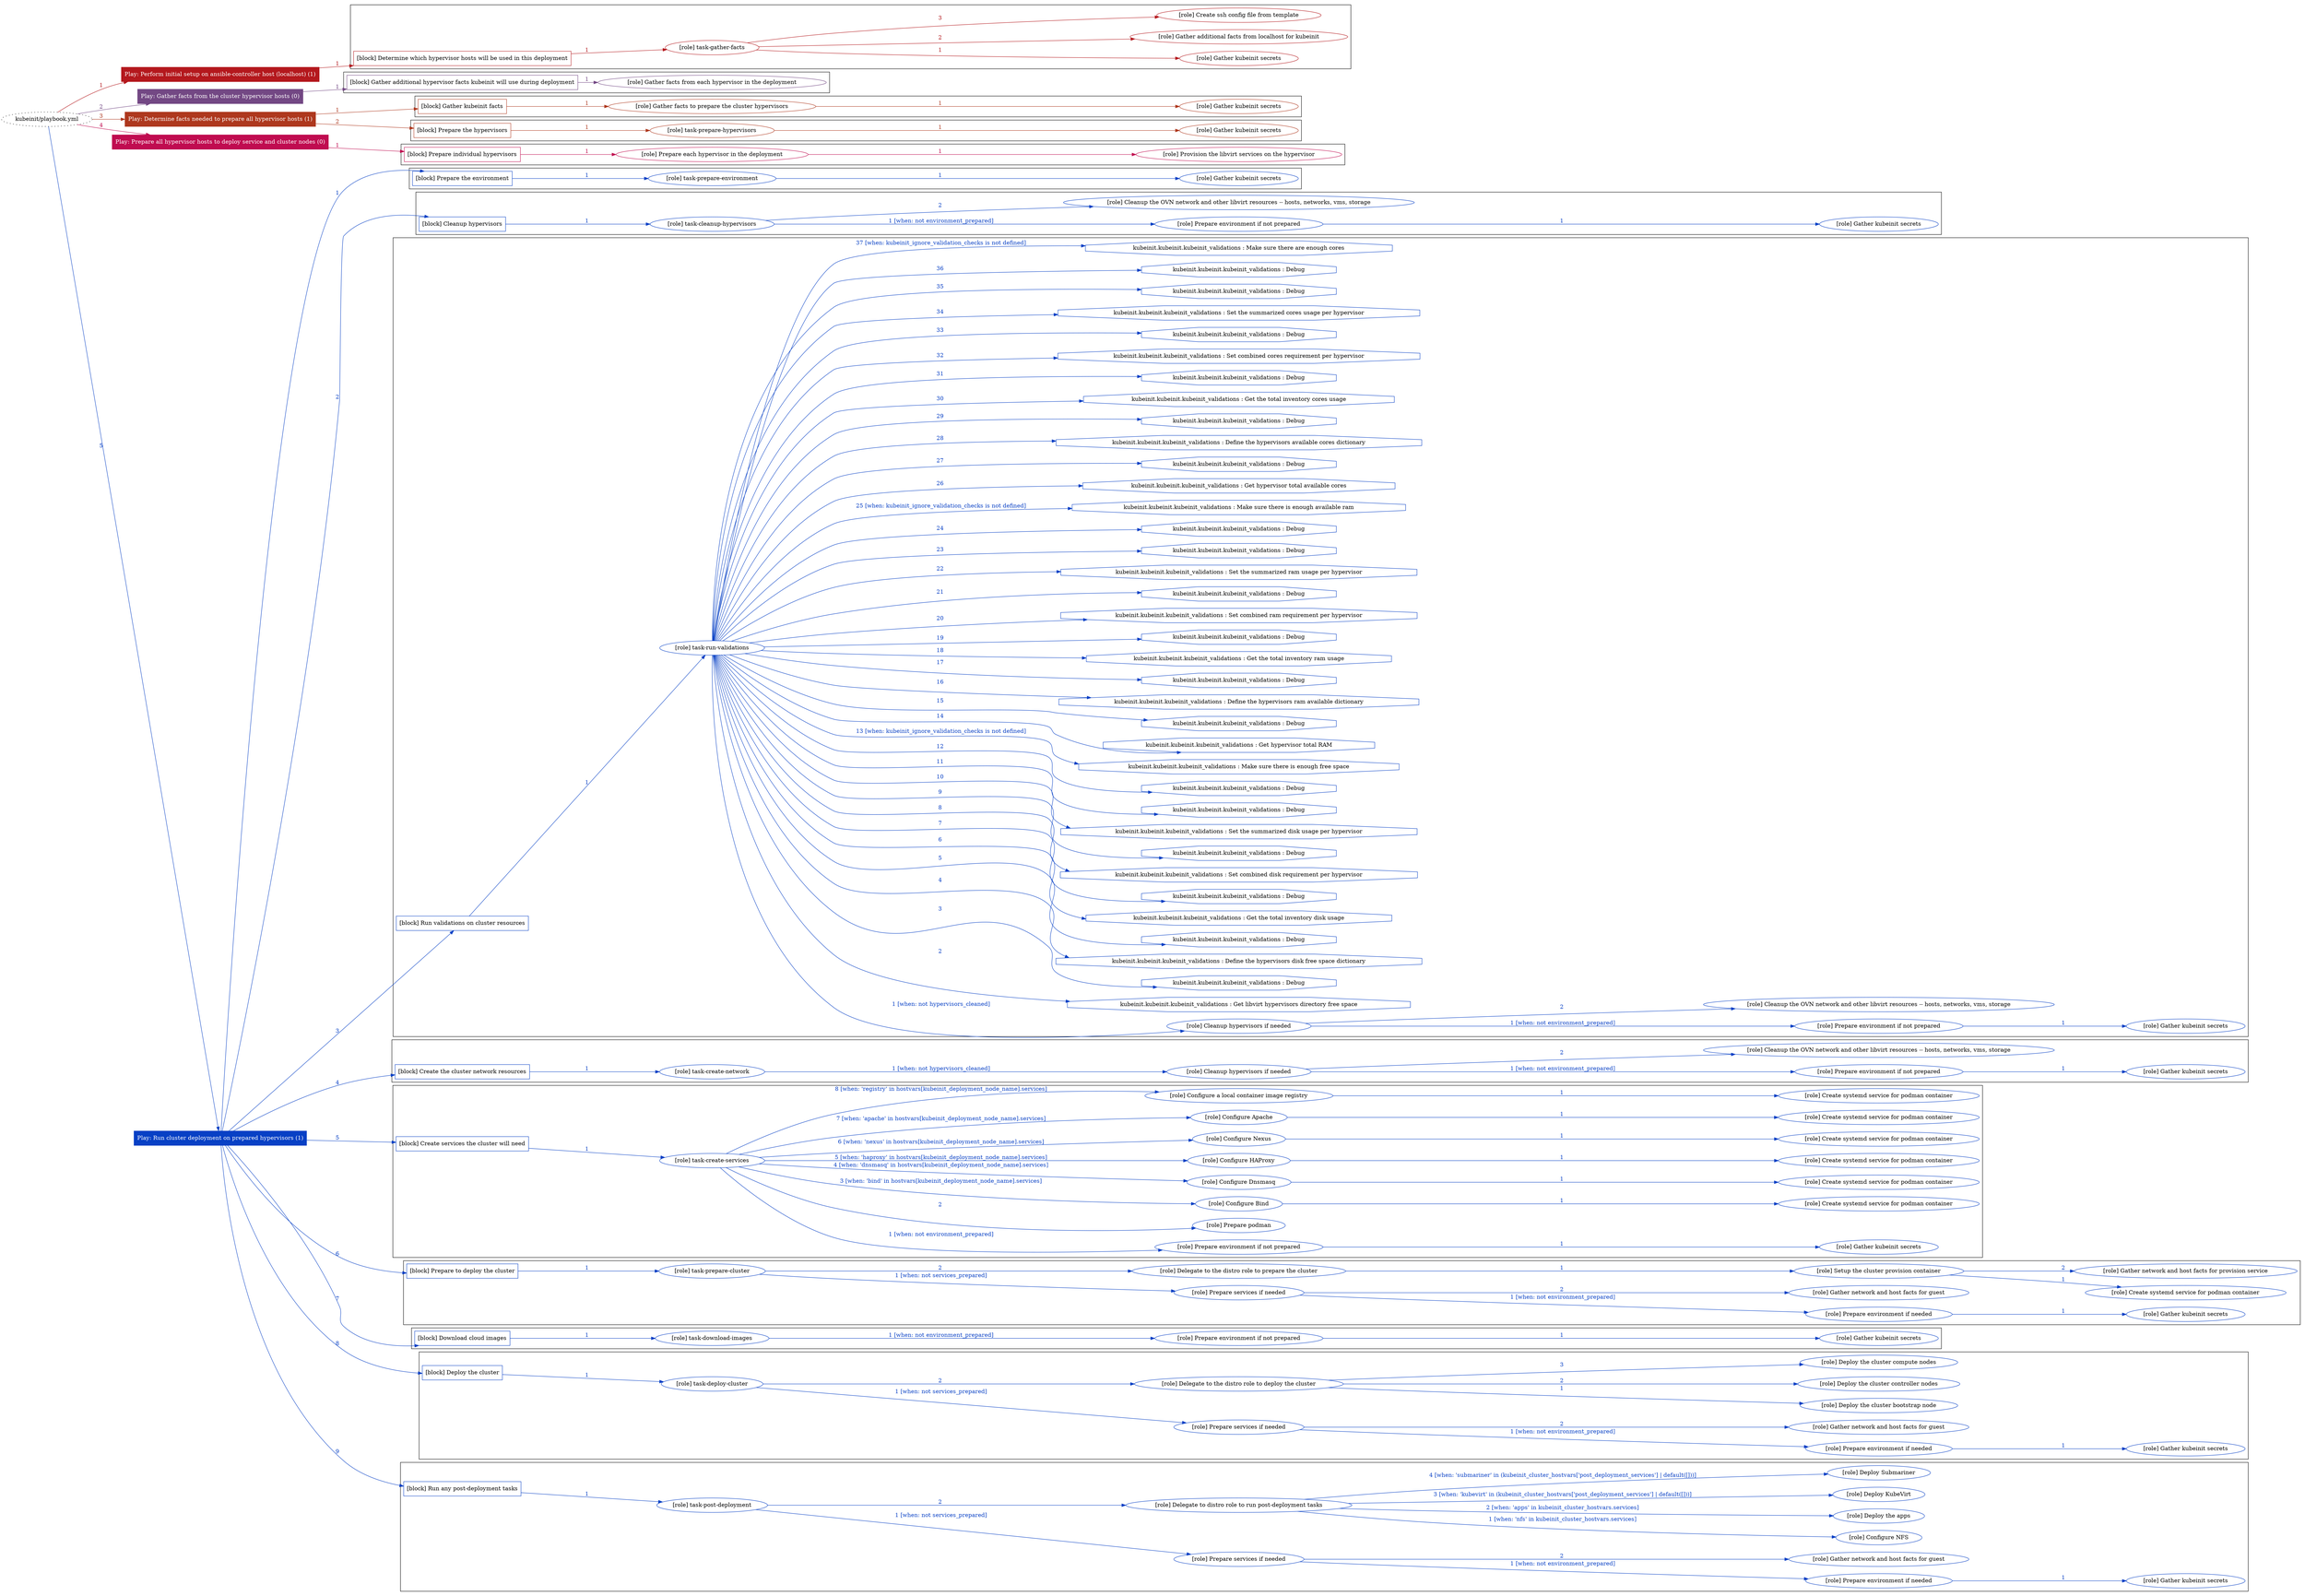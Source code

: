 digraph {
	graph [concentrate=true ordering=in rankdir=LR ratio=fill]
	edge [esep=5 sep=10]
	"kubeinit/playbook.yml" [URL="/home/runner/work/kubeinit/kubeinit/kubeinit/playbook.yml" id=playbook_9a1af208 style=dotted]
	"kubeinit/playbook.yml" -> play_5304a148 [label="1 " color="#b4181d" fontcolor="#b4181d" id=edge_3c0f1bce labeltooltip="1 " tooltip="1 "]
	subgraph "Play: Perform initial setup on ansible-controller host (localhost) (1)" {
		play_5304a148 [label="Play: Perform initial setup on ansible-controller host (localhost) (1)" URL="/home/runner/work/kubeinit/kubeinit/kubeinit/playbook.yml" color="#b4181d" fontcolor="#ffffff" id=play_5304a148 shape=box style=filled tooltip=localhost]
		play_5304a148 -> block_e32167a8 [label=1 color="#b4181d" fontcolor="#b4181d" id=edge_071ffa21 labeltooltip=1 tooltip=1]
		subgraph cluster_block_e32167a8 {
			block_e32167a8 [label="[block] Determine which hypervisor hosts will be used in this deployment" URL="/home/runner/work/kubeinit/kubeinit/kubeinit/playbook.yml" color="#b4181d" id=block_e32167a8 labeltooltip="Determine which hypervisor hosts will be used in this deployment" shape=box tooltip="Determine which hypervisor hosts will be used in this deployment"]
			block_e32167a8 -> role_6efb81c7 [label="1 " color="#b4181d" fontcolor="#b4181d" id=edge_7f2a46cb labeltooltip="1 " tooltip="1 "]
			subgraph "task-gather-facts" {
				role_6efb81c7 [label="[role] task-gather-facts" URL="/home/runner/work/kubeinit/kubeinit/kubeinit/playbook.yml" color="#b4181d" id=role_6efb81c7 tooltip="task-gather-facts"]
				role_6efb81c7 -> role_6d301598 [label="1 " color="#b4181d" fontcolor="#b4181d" id=edge_eaa4c45a labeltooltip="1 " tooltip="1 "]
				subgraph "Gather kubeinit secrets" {
					role_6d301598 [label="[role] Gather kubeinit secrets" URL="/home/runner/.ansible/collections/ansible_collections/kubeinit/kubeinit/roles/kubeinit_prepare/tasks/build_hypervisors_group.yml" color="#b4181d" id=role_6d301598 tooltip="Gather kubeinit secrets"]
				}
				role_6efb81c7 -> role_da660546 [label="2 " color="#b4181d" fontcolor="#b4181d" id=edge_f02df0dd labeltooltip="2 " tooltip="2 "]
				subgraph "Gather additional facts from localhost for kubeinit" {
					role_da660546 [label="[role] Gather additional facts from localhost for kubeinit" URL="/home/runner/.ansible/collections/ansible_collections/kubeinit/kubeinit/roles/kubeinit_prepare/tasks/build_hypervisors_group.yml" color="#b4181d" id=role_da660546 tooltip="Gather additional facts from localhost for kubeinit"]
				}
				role_6efb81c7 -> role_e4214c41 [label="3 " color="#b4181d" fontcolor="#b4181d" id=edge_6781f1d4 labeltooltip="3 " tooltip="3 "]
				subgraph "Create ssh config file from template" {
					role_e4214c41 [label="[role] Create ssh config file from template" URL="/home/runner/.ansible/collections/ansible_collections/kubeinit/kubeinit/roles/kubeinit_prepare/tasks/build_hypervisors_group.yml" color="#b4181d" id=role_e4214c41 tooltip="Create ssh config file from template"]
				}
			}
		}
	}
	"kubeinit/playbook.yml" -> play_fb0f7ce9 [label="2 " color="#734884" fontcolor="#734884" id=edge_2c11a490 labeltooltip="2 " tooltip="2 "]
	subgraph "Play: Gather facts from the cluster hypervisor hosts (0)" {
		play_fb0f7ce9 [label="Play: Gather facts from the cluster hypervisor hosts (0)" URL="/home/runner/work/kubeinit/kubeinit/kubeinit/playbook.yml" color="#734884" fontcolor="#ffffff" id=play_fb0f7ce9 shape=box style=filled tooltip="Play: Gather facts from the cluster hypervisor hosts (0)"]
		play_fb0f7ce9 -> block_c804704a [label=1 color="#734884" fontcolor="#734884" id=edge_cd259394 labeltooltip=1 tooltip=1]
		subgraph cluster_block_c804704a {
			block_c804704a [label="[block] Gather additional hypervisor facts kubeinit will use during deployment" URL="/home/runner/work/kubeinit/kubeinit/kubeinit/playbook.yml" color="#734884" id=block_c804704a labeltooltip="Gather additional hypervisor facts kubeinit will use during deployment" shape=box tooltip="Gather additional hypervisor facts kubeinit will use during deployment"]
			block_c804704a -> role_8df02aa3 [label="1 " color="#734884" fontcolor="#734884" id=edge_84b85bcc labeltooltip="1 " tooltip="1 "]
			subgraph "Gather facts from each hypervisor in the deployment" {
				role_8df02aa3 [label="[role] Gather facts from each hypervisor in the deployment" URL="/home/runner/work/kubeinit/kubeinit/kubeinit/playbook.yml" color="#734884" id=role_8df02aa3 tooltip="Gather facts from each hypervisor in the deployment"]
			}
		}
	}
	"kubeinit/playbook.yml" -> play_025c2edc [label="3 " color="#ae381e" fontcolor="#ae381e" id=edge_2fae4395 labeltooltip="3 " tooltip="3 "]
	subgraph "Play: Determine facts needed to prepare all hypervisor hosts (1)" {
		play_025c2edc [label="Play: Determine facts needed to prepare all hypervisor hosts (1)" URL="/home/runner/work/kubeinit/kubeinit/kubeinit/playbook.yml" color="#ae381e" fontcolor="#ffffff" id=play_025c2edc shape=box style=filled tooltip=localhost]
		play_025c2edc -> block_e8ec9092 [label=1 color="#ae381e" fontcolor="#ae381e" id=edge_35b0396f labeltooltip=1 tooltip=1]
		subgraph cluster_block_e8ec9092 {
			block_e8ec9092 [label="[block] Gather kubeinit facts" URL="/home/runner/work/kubeinit/kubeinit/kubeinit/playbook.yml" color="#ae381e" id=block_e8ec9092 labeltooltip="Gather kubeinit facts" shape=box tooltip="Gather kubeinit facts"]
			block_e8ec9092 -> role_b3cf3fb6 [label="1 " color="#ae381e" fontcolor="#ae381e" id=edge_ae362309 labeltooltip="1 " tooltip="1 "]
			subgraph "Gather facts to prepare the cluster hypervisors" {
				role_b3cf3fb6 [label="[role] Gather facts to prepare the cluster hypervisors" URL="/home/runner/work/kubeinit/kubeinit/kubeinit/playbook.yml" color="#ae381e" id=role_b3cf3fb6 tooltip="Gather facts to prepare the cluster hypervisors"]
				role_b3cf3fb6 -> role_2e9c7ccf [label="1 " color="#ae381e" fontcolor="#ae381e" id=edge_19fb6321 labeltooltip="1 " tooltip="1 "]
				subgraph "Gather kubeinit secrets" {
					role_2e9c7ccf [label="[role] Gather kubeinit secrets" URL="/home/runner/.ansible/collections/ansible_collections/kubeinit/kubeinit/roles/kubeinit_prepare/tasks/gather_kubeinit_facts.yml" color="#ae381e" id=role_2e9c7ccf tooltip="Gather kubeinit secrets"]
				}
			}
		}
		play_025c2edc -> block_df1931b4 [label=2 color="#ae381e" fontcolor="#ae381e" id=edge_524e65c2 labeltooltip=2 tooltip=2]
		subgraph cluster_block_df1931b4 {
			block_df1931b4 [label="[block] Prepare the hypervisors" URL="/home/runner/work/kubeinit/kubeinit/kubeinit/playbook.yml" color="#ae381e" id=block_df1931b4 labeltooltip="Prepare the hypervisors" shape=box tooltip="Prepare the hypervisors"]
			block_df1931b4 -> role_bb8bf2ea [label="1 " color="#ae381e" fontcolor="#ae381e" id=edge_74b74371 labeltooltip="1 " tooltip="1 "]
			subgraph "task-prepare-hypervisors" {
				role_bb8bf2ea [label="[role] task-prepare-hypervisors" URL="/home/runner/work/kubeinit/kubeinit/kubeinit/playbook.yml" color="#ae381e" id=role_bb8bf2ea tooltip="task-prepare-hypervisors"]
				role_bb8bf2ea -> role_17630472 [label="1 " color="#ae381e" fontcolor="#ae381e" id=edge_cda0a3e7 labeltooltip="1 " tooltip="1 "]
				subgraph "Gather kubeinit secrets" {
					role_17630472 [label="[role] Gather kubeinit secrets" URL="/home/runner/.ansible/collections/ansible_collections/kubeinit/kubeinit/roles/kubeinit_prepare/tasks/gather_kubeinit_facts.yml" color="#ae381e" id=role_17630472 tooltip="Gather kubeinit secrets"]
				}
			}
		}
	}
	"kubeinit/playbook.yml" -> play_8aa15de1 [label="4 " color="#c00c50" fontcolor="#c00c50" id=edge_cceef849 labeltooltip="4 " tooltip="4 "]
	subgraph "Play: Prepare all hypervisor hosts to deploy service and cluster nodes (0)" {
		play_8aa15de1 [label="Play: Prepare all hypervisor hosts to deploy service and cluster nodes (0)" URL="/home/runner/work/kubeinit/kubeinit/kubeinit/playbook.yml" color="#c00c50" fontcolor="#ffffff" id=play_8aa15de1 shape=box style=filled tooltip="Play: Prepare all hypervisor hosts to deploy service and cluster nodes (0)"]
		play_8aa15de1 -> block_b0246125 [label=1 color="#c00c50" fontcolor="#c00c50" id=edge_877c7ba8 labeltooltip=1 tooltip=1]
		subgraph cluster_block_b0246125 {
			block_b0246125 [label="[block] Prepare individual hypervisors" URL="/home/runner/work/kubeinit/kubeinit/kubeinit/playbook.yml" color="#c00c50" id=block_b0246125 labeltooltip="Prepare individual hypervisors" shape=box tooltip="Prepare individual hypervisors"]
			block_b0246125 -> role_a2f3a031 [label="1 " color="#c00c50" fontcolor="#c00c50" id=edge_ede5bb3a labeltooltip="1 " tooltip="1 "]
			subgraph "Prepare each hypervisor in the deployment" {
				role_a2f3a031 [label="[role] Prepare each hypervisor in the deployment" URL="/home/runner/work/kubeinit/kubeinit/kubeinit/playbook.yml" color="#c00c50" id=role_a2f3a031 tooltip="Prepare each hypervisor in the deployment"]
				role_a2f3a031 -> role_4caa788c [label="1 " color="#c00c50" fontcolor="#c00c50" id=edge_30b0b85b labeltooltip="1 " tooltip="1 "]
				subgraph "Provision the libvirt services on the hypervisor" {
					role_4caa788c [label="[role] Provision the libvirt services on the hypervisor" URL="/home/runner/.ansible/collections/ansible_collections/kubeinit/kubeinit/roles/kubeinit_prepare/tasks/prepare_hypervisor.yml" color="#c00c50" id=role_4caa788c tooltip="Provision the libvirt services on the hypervisor"]
				}
			}
		}
	}
	"kubeinit/playbook.yml" -> play_8d23123b [label="5 " color="#0740c5" fontcolor="#0740c5" id=edge_0fed90b6 labeltooltip="5 " tooltip="5 "]
	subgraph "Play: Run cluster deployment on prepared hypervisors (1)" {
		play_8d23123b [label="Play: Run cluster deployment on prepared hypervisors (1)" URL="/home/runner/work/kubeinit/kubeinit/kubeinit/playbook.yml" color="#0740c5" fontcolor="#ffffff" id=play_8d23123b shape=box style=filled tooltip=localhost]
		play_8d23123b -> block_65b877c6 [label=1 color="#0740c5" fontcolor="#0740c5" id=edge_6782e9ca labeltooltip=1 tooltip=1]
		subgraph cluster_block_65b877c6 {
			block_65b877c6 [label="[block] Prepare the environment" URL="/home/runner/work/kubeinit/kubeinit/kubeinit/playbook.yml" color="#0740c5" id=block_65b877c6 labeltooltip="Prepare the environment" shape=box tooltip="Prepare the environment"]
			block_65b877c6 -> role_80399c3b [label="1 " color="#0740c5" fontcolor="#0740c5" id=edge_244f1be5 labeltooltip="1 " tooltip="1 "]
			subgraph "task-prepare-environment" {
				role_80399c3b [label="[role] task-prepare-environment" URL="/home/runner/work/kubeinit/kubeinit/kubeinit/playbook.yml" color="#0740c5" id=role_80399c3b tooltip="task-prepare-environment"]
				role_80399c3b -> role_4d4ab7a8 [label="1 " color="#0740c5" fontcolor="#0740c5" id=edge_904d0b54 labeltooltip="1 " tooltip="1 "]
				subgraph "Gather kubeinit secrets" {
					role_4d4ab7a8 [label="[role] Gather kubeinit secrets" URL="/home/runner/.ansible/collections/ansible_collections/kubeinit/kubeinit/roles/kubeinit_prepare/tasks/gather_kubeinit_facts.yml" color="#0740c5" id=role_4d4ab7a8 tooltip="Gather kubeinit secrets"]
				}
			}
		}
		play_8d23123b -> block_6ee342fc [label=2 color="#0740c5" fontcolor="#0740c5" id=edge_d0e108b9 labeltooltip=2 tooltip=2]
		subgraph cluster_block_6ee342fc {
			block_6ee342fc [label="[block] Cleanup hypervisors" URL="/home/runner/work/kubeinit/kubeinit/kubeinit/playbook.yml" color="#0740c5" id=block_6ee342fc labeltooltip="Cleanup hypervisors" shape=box tooltip="Cleanup hypervisors"]
			block_6ee342fc -> role_ba2751bf [label="1 " color="#0740c5" fontcolor="#0740c5" id=edge_865b3c20 labeltooltip="1 " tooltip="1 "]
			subgraph "task-cleanup-hypervisors" {
				role_ba2751bf [label="[role] task-cleanup-hypervisors" URL="/home/runner/work/kubeinit/kubeinit/kubeinit/playbook.yml" color="#0740c5" id=role_ba2751bf tooltip="task-cleanup-hypervisors"]
				role_ba2751bf -> role_ee4f9d7f [label="1 [when: not environment_prepared]" color="#0740c5" fontcolor="#0740c5" id=edge_0788a469 labeltooltip="1 [when: not environment_prepared]" tooltip="1 [when: not environment_prepared]"]
				subgraph "Prepare environment if not prepared" {
					role_ee4f9d7f [label="[role] Prepare environment if not prepared" URL="/home/runner/.ansible/collections/ansible_collections/kubeinit/kubeinit/roles/kubeinit_prepare/tasks/cleanup_hypervisors.yml" color="#0740c5" id=role_ee4f9d7f tooltip="Prepare environment if not prepared"]
					role_ee4f9d7f -> role_4330887b [label="1 " color="#0740c5" fontcolor="#0740c5" id=edge_0e8b4b6c labeltooltip="1 " tooltip="1 "]
					subgraph "Gather kubeinit secrets" {
						role_4330887b [label="[role] Gather kubeinit secrets" URL="/home/runner/.ansible/collections/ansible_collections/kubeinit/kubeinit/roles/kubeinit_prepare/tasks/gather_kubeinit_facts.yml" color="#0740c5" id=role_4330887b tooltip="Gather kubeinit secrets"]
					}
				}
				role_ba2751bf -> role_7f131045 [label="2 " color="#0740c5" fontcolor="#0740c5" id=edge_5fb8ac54 labeltooltip="2 " tooltip="2 "]
				subgraph "Cleanup the OVN network and other libvirt resources -- hosts, networks, vms, storage" {
					role_7f131045 [label="[role] Cleanup the OVN network and other libvirt resources -- hosts, networks, vms, storage" URL="/home/runner/.ansible/collections/ansible_collections/kubeinit/kubeinit/roles/kubeinit_prepare/tasks/cleanup_hypervisors.yml" color="#0740c5" id=role_7f131045 tooltip="Cleanup the OVN network and other libvirt resources -- hosts, networks, vms, storage"]
				}
			}
		}
		play_8d23123b -> block_e84d35f7 [label=3 color="#0740c5" fontcolor="#0740c5" id=edge_062fb2aa labeltooltip=3 tooltip=3]
		subgraph cluster_block_e84d35f7 {
			block_e84d35f7 [label="[block] Run validations on cluster resources" URL="/home/runner/work/kubeinit/kubeinit/kubeinit/playbook.yml" color="#0740c5" id=block_e84d35f7 labeltooltip="Run validations on cluster resources" shape=box tooltip="Run validations on cluster resources"]
			block_e84d35f7 -> role_1e22b976 [label="1 " color="#0740c5" fontcolor="#0740c5" id=edge_8a45033c labeltooltip="1 " tooltip="1 "]
			subgraph "task-run-validations" {
				role_1e22b976 [label="[role] task-run-validations" URL="/home/runner/work/kubeinit/kubeinit/kubeinit/playbook.yml" color="#0740c5" id=role_1e22b976 tooltip="task-run-validations"]
				role_1e22b976 -> role_f2f90768 [label="1 [when: not hypervisors_cleaned]" color="#0740c5" fontcolor="#0740c5" id=edge_5af1ba0c labeltooltip="1 [when: not hypervisors_cleaned]" tooltip="1 [when: not hypervisors_cleaned]"]
				subgraph "Cleanup hypervisors if needed" {
					role_f2f90768 [label="[role] Cleanup hypervisors if needed" URL="/home/runner/.ansible/collections/ansible_collections/kubeinit/kubeinit/roles/kubeinit_validations/tasks/main.yml" color="#0740c5" id=role_f2f90768 tooltip="Cleanup hypervisors if needed"]
					role_f2f90768 -> role_a912cf76 [label="1 [when: not environment_prepared]" color="#0740c5" fontcolor="#0740c5" id=edge_01193829 labeltooltip="1 [when: not environment_prepared]" tooltip="1 [when: not environment_prepared]"]
					subgraph "Prepare environment if not prepared" {
						role_a912cf76 [label="[role] Prepare environment if not prepared" URL="/home/runner/.ansible/collections/ansible_collections/kubeinit/kubeinit/roles/kubeinit_prepare/tasks/cleanup_hypervisors.yml" color="#0740c5" id=role_a912cf76 tooltip="Prepare environment if not prepared"]
						role_a912cf76 -> role_1fd19f91 [label="1 " color="#0740c5" fontcolor="#0740c5" id=edge_96fe7c03 labeltooltip="1 " tooltip="1 "]
						subgraph "Gather kubeinit secrets" {
							role_1fd19f91 [label="[role] Gather kubeinit secrets" URL="/home/runner/.ansible/collections/ansible_collections/kubeinit/kubeinit/roles/kubeinit_prepare/tasks/gather_kubeinit_facts.yml" color="#0740c5" id=role_1fd19f91 tooltip="Gather kubeinit secrets"]
						}
					}
					role_f2f90768 -> role_200409ed [label="2 " color="#0740c5" fontcolor="#0740c5" id=edge_f9115cbb labeltooltip="2 " tooltip="2 "]
					subgraph "Cleanup the OVN network and other libvirt resources -- hosts, networks, vms, storage" {
						role_200409ed [label="[role] Cleanup the OVN network and other libvirt resources -- hosts, networks, vms, storage" URL="/home/runner/.ansible/collections/ansible_collections/kubeinit/kubeinit/roles/kubeinit_prepare/tasks/cleanup_hypervisors.yml" color="#0740c5" id=role_200409ed tooltip="Cleanup the OVN network and other libvirt resources -- hosts, networks, vms, storage"]
					}
				}
				task_e22b2b46 [label="kubeinit.kubeinit.kubeinit_validations : Get libvirt hypervisors directory free space" URL="/home/runner/.ansible/collections/ansible_collections/kubeinit/kubeinit/roles/kubeinit_validations/tasks/10_libvirt_free_space.yml" color="#0740c5" id=task_e22b2b46 shape=octagon tooltip="kubeinit.kubeinit.kubeinit_validations : Get libvirt hypervisors directory free space"]
				role_1e22b976 -> task_e22b2b46 [label="2 " color="#0740c5" fontcolor="#0740c5" id=edge_8ba8d51b labeltooltip="2 " tooltip="2 "]
				task_67f13be5 [label="kubeinit.kubeinit.kubeinit_validations : Debug" URL="/home/runner/.ansible/collections/ansible_collections/kubeinit/kubeinit/roles/kubeinit_validations/tasks/10_libvirt_free_space.yml" color="#0740c5" id=task_67f13be5 shape=octagon tooltip="kubeinit.kubeinit.kubeinit_validations : Debug"]
				role_1e22b976 -> task_67f13be5 [label="3 " color="#0740c5" fontcolor="#0740c5" id=edge_beb3fa2a labeltooltip="3 " tooltip="3 "]
				task_faa75cbf [label="kubeinit.kubeinit.kubeinit_validations : Define the hypervisors disk free space dictionary" URL="/home/runner/.ansible/collections/ansible_collections/kubeinit/kubeinit/roles/kubeinit_validations/tasks/10_libvirt_free_space.yml" color="#0740c5" id=task_faa75cbf shape=octagon tooltip="kubeinit.kubeinit.kubeinit_validations : Define the hypervisors disk free space dictionary"]
				role_1e22b976 -> task_faa75cbf [label="4 " color="#0740c5" fontcolor="#0740c5" id=edge_5af49037 labeltooltip="4 " tooltip="4 "]
				task_ac29de11 [label="kubeinit.kubeinit.kubeinit_validations : Debug" URL="/home/runner/.ansible/collections/ansible_collections/kubeinit/kubeinit/roles/kubeinit_validations/tasks/10_libvirt_free_space.yml" color="#0740c5" id=task_ac29de11 shape=octagon tooltip="kubeinit.kubeinit.kubeinit_validations : Debug"]
				role_1e22b976 -> task_ac29de11 [label="5 " color="#0740c5" fontcolor="#0740c5" id=edge_7e5e70cf labeltooltip="5 " tooltip="5 "]
				task_84f52e86 [label="kubeinit.kubeinit.kubeinit_validations : Get the total inventory disk usage" URL="/home/runner/.ansible/collections/ansible_collections/kubeinit/kubeinit/roles/kubeinit_validations/tasks/10_libvirt_free_space.yml" color="#0740c5" id=task_84f52e86 shape=octagon tooltip="kubeinit.kubeinit.kubeinit_validations : Get the total inventory disk usage"]
				role_1e22b976 -> task_84f52e86 [label="6 " color="#0740c5" fontcolor="#0740c5" id=edge_5c076d54 labeltooltip="6 " tooltip="6 "]
				task_7341c5b9 [label="kubeinit.kubeinit.kubeinit_validations : Debug" URL="/home/runner/.ansible/collections/ansible_collections/kubeinit/kubeinit/roles/kubeinit_validations/tasks/10_libvirt_free_space.yml" color="#0740c5" id=task_7341c5b9 shape=octagon tooltip="kubeinit.kubeinit.kubeinit_validations : Debug"]
				role_1e22b976 -> task_7341c5b9 [label="7 " color="#0740c5" fontcolor="#0740c5" id=edge_b37b221e labeltooltip="7 " tooltip="7 "]
				task_9e64ba7d [label="kubeinit.kubeinit.kubeinit_validations : Set combined disk requirement per hypervisor" URL="/home/runner/.ansible/collections/ansible_collections/kubeinit/kubeinit/roles/kubeinit_validations/tasks/10_libvirt_free_space.yml" color="#0740c5" id=task_9e64ba7d shape=octagon tooltip="kubeinit.kubeinit.kubeinit_validations : Set combined disk requirement per hypervisor"]
				role_1e22b976 -> task_9e64ba7d [label="8 " color="#0740c5" fontcolor="#0740c5" id=edge_8e2c46f9 labeltooltip="8 " tooltip="8 "]
				task_fe81e039 [label="kubeinit.kubeinit.kubeinit_validations : Debug" URL="/home/runner/.ansible/collections/ansible_collections/kubeinit/kubeinit/roles/kubeinit_validations/tasks/10_libvirt_free_space.yml" color="#0740c5" id=task_fe81e039 shape=octagon tooltip="kubeinit.kubeinit.kubeinit_validations : Debug"]
				role_1e22b976 -> task_fe81e039 [label="9 " color="#0740c5" fontcolor="#0740c5" id=edge_47daece7 labeltooltip="9 " tooltip="9 "]
				task_c83fa094 [label="kubeinit.kubeinit.kubeinit_validations : Set the summarized disk usage per hypervisor" URL="/home/runner/.ansible/collections/ansible_collections/kubeinit/kubeinit/roles/kubeinit_validations/tasks/10_libvirt_free_space.yml" color="#0740c5" id=task_c83fa094 shape=octagon tooltip="kubeinit.kubeinit.kubeinit_validations : Set the summarized disk usage per hypervisor"]
				role_1e22b976 -> task_c83fa094 [label="10 " color="#0740c5" fontcolor="#0740c5" id=edge_9b9f4f1b labeltooltip="10 " tooltip="10 "]
				task_afe675ed [label="kubeinit.kubeinit.kubeinit_validations : Debug" URL="/home/runner/.ansible/collections/ansible_collections/kubeinit/kubeinit/roles/kubeinit_validations/tasks/10_libvirt_free_space.yml" color="#0740c5" id=task_afe675ed shape=octagon tooltip="kubeinit.kubeinit.kubeinit_validations : Debug"]
				role_1e22b976 -> task_afe675ed [label="11 " color="#0740c5" fontcolor="#0740c5" id=edge_cc0bb611 labeltooltip="11 " tooltip="11 "]
				task_74ca5b66 [label="kubeinit.kubeinit.kubeinit_validations : Debug" URL="/home/runner/.ansible/collections/ansible_collections/kubeinit/kubeinit/roles/kubeinit_validations/tasks/10_libvirt_free_space.yml" color="#0740c5" id=task_74ca5b66 shape=octagon tooltip="kubeinit.kubeinit.kubeinit_validations : Debug"]
				role_1e22b976 -> task_74ca5b66 [label="12 " color="#0740c5" fontcolor="#0740c5" id=edge_7da1bb3e labeltooltip="12 " tooltip="12 "]
				task_f0a03997 [label="kubeinit.kubeinit.kubeinit_validations : Make sure there is enough free space" URL="/home/runner/.ansible/collections/ansible_collections/kubeinit/kubeinit/roles/kubeinit_validations/tasks/10_libvirt_free_space.yml" color="#0740c5" id=task_f0a03997 shape=octagon tooltip="kubeinit.kubeinit.kubeinit_validations : Make sure there is enough free space"]
				role_1e22b976 -> task_f0a03997 [label="13 [when: kubeinit_ignore_validation_checks is not defined]" color="#0740c5" fontcolor="#0740c5" id=edge_e6c4dade labeltooltip="13 [when: kubeinit_ignore_validation_checks is not defined]" tooltip="13 [when: kubeinit_ignore_validation_checks is not defined]"]
				task_b83b16cd [label="kubeinit.kubeinit.kubeinit_validations : Get hypervisor total RAM" URL="/home/runner/.ansible/collections/ansible_collections/kubeinit/kubeinit/roles/kubeinit_validations/tasks/20_libvirt_available_ram.yml" color="#0740c5" id=task_b83b16cd shape=octagon tooltip="kubeinit.kubeinit.kubeinit_validations : Get hypervisor total RAM"]
				role_1e22b976 -> task_b83b16cd [label="14 " color="#0740c5" fontcolor="#0740c5" id=edge_7c2516c5 labeltooltip="14 " tooltip="14 "]
				task_4902e9ad [label="kubeinit.kubeinit.kubeinit_validations : Debug" URL="/home/runner/.ansible/collections/ansible_collections/kubeinit/kubeinit/roles/kubeinit_validations/tasks/20_libvirt_available_ram.yml" color="#0740c5" id=task_4902e9ad shape=octagon tooltip="kubeinit.kubeinit.kubeinit_validations : Debug"]
				role_1e22b976 -> task_4902e9ad [label="15 " color="#0740c5" fontcolor="#0740c5" id=edge_a5a3f3c5 labeltooltip="15 " tooltip="15 "]
				task_7a5c4996 [label="kubeinit.kubeinit.kubeinit_validations : Define the hypervisors ram available dictionary" URL="/home/runner/.ansible/collections/ansible_collections/kubeinit/kubeinit/roles/kubeinit_validations/tasks/20_libvirt_available_ram.yml" color="#0740c5" id=task_7a5c4996 shape=octagon tooltip="kubeinit.kubeinit.kubeinit_validations : Define the hypervisors ram available dictionary"]
				role_1e22b976 -> task_7a5c4996 [label="16 " color="#0740c5" fontcolor="#0740c5" id=edge_9165c89e labeltooltip="16 " tooltip="16 "]
				task_1e1db7c9 [label="kubeinit.kubeinit.kubeinit_validations : Debug" URL="/home/runner/.ansible/collections/ansible_collections/kubeinit/kubeinit/roles/kubeinit_validations/tasks/20_libvirt_available_ram.yml" color="#0740c5" id=task_1e1db7c9 shape=octagon tooltip="kubeinit.kubeinit.kubeinit_validations : Debug"]
				role_1e22b976 -> task_1e1db7c9 [label="17 " color="#0740c5" fontcolor="#0740c5" id=edge_5b88187c labeltooltip="17 " tooltip="17 "]
				task_7c3335cd [label="kubeinit.kubeinit.kubeinit_validations : Get the total inventory ram usage" URL="/home/runner/.ansible/collections/ansible_collections/kubeinit/kubeinit/roles/kubeinit_validations/tasks/20_libvirt_available_ram.yml" color="#0740c5" id=task_7c3335cd shape=octagon tooltip="kubeinit.kubeinit.kubeinit_validations : Get the total inventory ram usage"]
				role_1e22b976 -> task_7c3335cd [label="18 " color="#0740c5" fontcolor="#0740c5" id=edge_fced1714 labeltooltip="18 " tooltip="18 "]
				task_7d4a88d2 [label="kubeinit.kubeinit.kubeinit_validations : Debug" URL="/home/runner/.ansible/collections/ansible_collections/kubeinit/kubeinit/roles/kubeinit_validations/tasks/20_libvirt_available_ram.yml" color="#0740c5" id=task_7d4a88d2 shape=octagon tooltip="kubeinit.kubeinit.kubeinit_validations : Debug"]
				role_1e22b976 -> task_7d4a88d2 [label="19 " color="#0740c5" fontcolor="#0740c5" id=edge_86ac90c9 labeltooltip="19 " tooltip="19 "]
				task_b90cc722 [label="kubeinit.kubeinit.kubeinit_validations : Set combined ram requirement per hypervisor" URL="/home/runner/.ansible/collections/ansible_collections/kubeinit/kubeinit/roles/kubeinit_validations/tasks/20_libvirt_available_ram.yml" color="#0740c5" id=task_b90cc722 shape=octagon tooltip="kubeinit.kubeinit.kubeinit_validations : Set combined ram requirement per hypervisor"]
				role_1e22b976 -> task_b90cc722 [label="20 " color="#0740c5" fontcolor="#0740c5" id=edge_e53074e9 labeltooltip="20 " tooltip="20 "]
				task_fde22377 [label="kubeinit.kubeinit.kubeinit_validations : Debug" URL="/home/runner/.ansible/collections/ansible_collections/kubeinit/kubeinit/roles/kubeinit_validations/tasks/20_libvirt_available_ram.yml" color="#0740c5" id=task_fde22377 shape=octagon tooltip="kubeinit.kubeinit.kubeinit_validations : Debug"]
				role_1e22b976 -> task_fde22377 [label="21 " color="#0740c5" fontcolor="#0740c5" id=edge_bd49a105 labeltooltip="21 " tooltip="21 "]
				task_4b435a15 [label="kubeinit.kubeinit.kubeinit_validations : Set the summarized ram usage per hypervisor" URL="/home/runner/.ansible/collections/ansible_collections/kubeinit/kubeinit/roles/kubeinit_validations/tasks/20_libvirt_available_ram.yml" color="#0740c5" id=task_4b435a15 shape=octagon tooltip="kubeinit.kubeinit.kubeinit_validations : Set the summarized ram usage per hypervisor"]
				role_1e22b976 -> task_4b435a15 [label="22 " color="#0740c5" fontcolor="#0740c5" id=edge_7a6b30e4 labeltooltip="22 " tooltip="22 "]
				task_8f70ab81 [label="kubeinit.kubeinit.kubeinit_validations : Debug" URL="/home/runner/.ansible/collections/ansible_collections/kubeinit/kubeinit/roles/kubeinit_validations/tasks/20_libvirt_available_ram.yml" color="#0740c5" id=task_8f70ab81 shape=octagon tooltip="kubeinit.kubeinit.kubeinit_validations : Debug"]
				role_1e22b976 -> task_8f70ab81 [label="23 " color="#0740c5" fontcolor="#0740c5" id=edge_b1cdd35a labeltooltip="23 " tooltip="23 "]
				task_3df2bc95 [label="kubeinit.kubeinit.kubeinit_validations : Debug" URL="/home/runner/.ansible/collections/ansible_collections/kubeinit/kubeinit/roles/kubeinit_validations/tasks/20_libvirt_available_ram.yml" color="#0740c5" id=task_3df2bc95 shape=octagon tooltip="kubeinit.kubeinit.kubeinit_validations : Debug"]
				role_1e22b976 -> task_3df2bc95 [label="24 " color="#0740c5" fontcolor="#0740c5" id=edge_5a8531d7 labeltooltip="24 " tooltip="24 "]
				task_0a10cc5a [label="kubeinit.kubeinit.kubeinit_validations : Make sure there is enough available ram" URL="/home/runner/.ansible/collections/ansible_collections/kubeinit/kubeinit/roles/kubeinit_validations/tasks/20_libvirt_available_ram.yml" color="#0740c5" id=task_0a10cc5a shape=octagon tooltip="kubeinit.kubeinit.kubeinit_validations : Make sure there is enough available ram"]
				role_1e22b976 -> task_0a10cc5a [label="25 [when: kubeinit_ignore_validation_checks is not defined]" color="#0740c5" fontcolor="#0740c5" id=edge_3daaa5fc labeltooltip="25 [when: kubeinit_ignore_validation_checks is not defined]" tooltip="25 [when: kubeinit_ignore_validation_checks is not defined]"]
				task_a0b8df85 [label="kubeinit.kubeinit.kubeinit_validations : Get hypervisor total available cores" URL="/home/runner/.ansible/collections/ansible_collections/kubeinit/kubeinit/roles/kubeinit_validations/tasks/30_libvirt_check_cpu_cores.yml" color="#0740c5" id=task_a0b8df85 shape=octagon tooltip="kubeinit.kubeinit.kubeinit_validations : Get hypervisor total available cores"]
				role_1e22b976 -> task_a0b8df85 [label="26 " color="#0740c5" fontcolor="#0740c5" id=edge_91e6dbf2 labeltooltip="26 " tooltip="26 "]
				task_98d5845a [label="kubeinit.kubeinit.kubeinit_validations : Debug" URL="/home/runner/.ansible/collections/ansible_collections/kubeinit/kubeinit/roles/kubeinit_validations/tasks/30_libvirt_check_cpu_cores.yml" color="#0740c5" id=task_98d5845a shape=octagon tooltip="kubeinit.kubeinit.kubeinit_validations : Debug"]
				role_1e22b976 -> task_98d5845a [label="27 " color="#0740c5" fontcolor="#0740c5" id=edge_471ea644 labeltooltip="27 " tooltip="27 "]
				task_fd41de11 [label="kubeinit.kubeinit.kubeinit_validations : Define the hypervisors available cores dictionary" URL="/home/runner/.ansible/collections/ansible_collections/kubeinit/kubeinit/roles/kubeinit_validations/tasks/30_libvirt_check_cpu_cores.yml" color="#0740c5" id=task_fd41de11 shape=octagon tooltip="kubeinit.kubeinit.kubeinit_validations : Define the hypervisors available cores dictionary"]
				role_1e22b976 -> task_fd41de11 [label="28 " color="#0740c5" fontcolor="#0740c5" id=edge_b314ecf6 labeltooltip="28 " tooltip="28 "]
				task_c3099f2b [label="kubeinit.kubeinit.kubeinit_validations : Debug" URL="/home/runner/.ansible/collections/ansible_collections/kubeinit/kubeinit/roles/kubeinit_validations/tasks/30_libvirt_check_cpu_cores.yml" color="#0740c5" id=task_c3099f2b shape=octagon tooltip="kubeinit.kubeinit.kubeinit_validations : Debug"]
				role_1e22b976 -> task_c3099f2b [label="29 " color="#0740c5" fontcolor="#0740c5" id=edge_9236967d labeltooltip="29 " tooltip="29 "]
				task_9ae14dab [label="kubeinit.kubeinit.kubeinit_validations : Get the total inventory cores usage" URL="/home/runner/.ansible/collections/ansible_collections/kubeinit/kubeinit/roles/kubeinit_validations/tasks/30_libvirt_check_cpu_cores.yml" color="#0740c5" id=task_9ae14dab shape=octagon tooltip="kubeinit.kubeinit.kubeinit_validations : Get the total inventory cores usage"]
				role_1e22b976 -> task_9ae14dab [label="30 " color="#0740c5" fontcolor="#0740c5" id=edge_6423fb1d labeltooltip="30 " tooltip="30 "]
				task_1048ef7a [label="kubeinit.kubeinit.kubeinit_validations : Debug" URL="/home/runner/.ansible/collections/ansible_collections/kubeinit/kubeinit/roles/kubeinit_validations/tasks/30_libvirt_check_cpu_cores.yml" color="#0740c5" id=task_1048ef7a shape=octagon tooltip="kubeinit.kubeinit.kubeinit_validations : Debug"]
				role_1e22b976 -> task_1048ef7a [label="31 " color="#0740c5" fontcolor="#0740c5" id=edge_e2362bd9 labeltooltip="31 " tooltip="31 "]
				task_a6b45c48 [label="kubeinit.kubeinit.kubeinit_validations : Set combined cores requirement per hypervisor" URL="/home/runner/.ansible/collections/ansible_collections/kubeinit/kubeinit/roles/kubeinit_validations/tasks/30_libvirt_check_cpu_cores.yml" color="#0740c5" id=task_a6b45c48 shape=octagon tooltip="kubeinit.kubeinit.kubeinit_validations : Set combined cores requirement per hypervisor"]
				role_1e22b976 -> task_a6b45c48 [label="32 " color="#0740c5" fontcolor="#0740c5" id=edge_8efded3e labeltooltip="32 " tooltip="32 "]
				task_334d336a [label="kubeinit.kubeinit.kubeinit_validations : Debug" URL="/home/runner/.ansible/collections/ansible_collections/kubeinit/kubeinit/roles/kubeinit_validations/tasks/30_libvirt_check_cpu_cores.yml" color="#0740c5" id=task_334d336a shape=octagon tooltip="kubeinit.kubeinit.kubeinit_validations : Debug"]
				role_1e22b976 -> task_334d336a [label="33 " color="#0740c5" fontcolor="#0740c5" id=edge_2f645668 labeltooltip="33 " tooltip="33 "]
				task_4099b5d8 [label="kubeinit.kubeinit.kubeinit_validations : Set the summarized cores usage per hypervisor" URL="/home/runner/.ansible/collections/ansible_collections/kubeinit/kubeinit/roles/kubeinit_validations/tasks/30_libvirt_check_cpu_cores.yml" color="#0740c5" id=task_4099b5d8 shape=octagon tooltip="kubeinit.kubeinit.kubeinit_validations : Set the summarized cores usage per hypervisor"]
				role_1e22b976 -> task_4099b5d8 [label="34 " color="#0740c5" fontcolor="#0740c5" id=edge_17be7193 labeltooltip="34 " tooltip="34 "]
				task_8575d2cc [label="kubeinit.kubeinit.kubeinit_validations : Debug" URL="/home/runner/.ansible/collections/ansible_collections/kubeinit/kubeinit/roles/kubeinit_validations/tasks/30_libvirt_check_cpu_cores.yml" color="#0740c5" id=task_8575d2cc shape=octagon tooltip="kubeinit.kubeinit.kubeinit_validations : Debug"]
				role_1e22b976 -> task_8575d2cc [label="35 " color="#0740c5" fontcolor="#0740c5" id=edge_c9072b83 labeltooltip="35 " tooltip="35 "]
				task_3f44e272 [label="kubeinit.kubeinit.kubeinit_validations : Debug" URL="/home/runner/.ansible/collections/ansible_collections/kubeinit/kubeinit/roles/kubeinit_validations/tasks/30_libvirt_check_cpu_cores.yml" color="#0740c5" id=task_3f44e272 shape=octagon tooltip="kubeinit.kubeinit.kubeinit_validations : Debug"]
				role_1e22b976 -> task_3f44e272 [label="36 " color="#0740c5" fontcolor="#0740c5" id=edge_978640eb labeltooltip="36 " tooltip="36 "]
				task_6da6ddc2 [label="kubeinit.kubeinit.kubeinit_validations : Make sure there are enough cores" URL="/home/runner/.ansible/collections/ansible_collections/kubeinit/kubeinit/roles/kubeinit_validations/tasks/30_libvirt_check_cpu_cores.yml" color="#0740c5" id=task_6da6ddc2 shape=octagon tooltip="kubeinit.kubeinit.kubeinit_validations : Make sure there are enough cores"]
				role_1e22b976 -> task_6da6ddc2 [label="37 [when: kubeinit_ignore_validation_checks is not defined]" color="#0740c5" fontcolor="#0740c5" id=edge_abe30cb7 labeltooltip="37 [when: kubeinit_ignore_validation_checks is not defined]" tooltip="37 [when: kubeinit_ignore_validation_checks is not defined]"]
			}
		}
		play_8d23123b -> block_6e543ca6 [label=4 color="#0740c5" fontcolor="#0740c5" id=edge_76dd2ff1 labeltooltip=4 tooltip=4]
		subgraph cluster_block_6e543ca6 {
			block_6e543ca6 [label="[block] Create the cluster network resources" URL="/home/runner/work/kubeinit/kubeinit/kubeinit/playbook.yml" color="#0740c5" id=block_6e543ca6 labeltooltip="Create the cluster network resources" shape=box tooltip="Create the cluster network resources"]
			block_6e543ca6 -> role_3ff2f683 [label="1 " color="#0740c5" fontcolor="#0740c5" id=edge_8c06d057 labeltooltip="1 " tooltip="1 "]
			subgraph "task-create-network" {
				role_3ff2f683 [label="[role] task-create-network" URL="/home/runner/work/kubeinit/kubeinit/kubeinit/playbook.yml" color="#0740c5" id=role_3ff2f683 tooltip="task-create-network"]
				role_3ff2f683 -> role_34c795d4 [label="1 [when: not hypervisors_cleaned]" color="#0740c5" fontcolor="#0740c5" id=edge_e49915fe labeltooltip="1 [when: not hypervisors_cleaned]" tooltip="1 [when: not hypervisors_cleaned]"]
				subgraph "Cleanup hypervisors if needed" {
					role_34c795d4 [label="[role] Cleanup hypervisors if needed" URL="/home/runner/.ansible/collections/ansible_collections/kubeinit/kubeinit/roles/kubeinit_libvirt/tasks/create_network.yml" color="#0740c5" id=role_34c795d4 tooltip="Cleanup hypervisors if needed"]
					role_34c795d4 -> role_85dbb913 [label="1 [when: not environment_prepared]" color="#0740c5" fontcolor="#0740c5" id=edge_efbb2547 labeltooltip="1 [when: not environment_prepared]" tooltip="1 [when: not environment_prepared]"]
					subgraph "Prepare environment if not prepared" {
						role_85dbb913 [label="[role] Prepare environment if not prepared" URL="/home/runner/.ansible/collections/ansible_collections/kubeinit/kubeinit/roles/kubeinit_prepare/tasks/cleanup_hypervisors.yml" color="#0740c5" id=role_85dbb913 tooltip="Prepare environment if not prepared"]
						role_85dbb913 -> role_7304aebb [label="1 " color="#0740c5" fontcolor="#0740c5" id=edge_282b4eec labeltooltip="1 " tooltip="1 "]
						subgraph "Gather kubeinit secrets" {
							role_7304aebb [label="[role] Gather kubeinit secrets" URL="/home/runner/.ansible/collections/ansible_collections/kubeinit/kubeinit/roles/kubeinit_prepare/tasks/gather_kubeinit_facts.yml" color="#0740c5" id=role_7304aebb tooltip="Gather kubeinit secrets"]
						}
					}
					role_34c795d4 -> role_e01a9fda [label="2 " color="#0740c5" fontcolor="#0740c5" id=edge_1a38ab64 labeltooltip="2 " tooltip="2 "]
					subgraph "Cleanup the OVN network and other libvirt resources -- hosts, networks, vms, storage" {
						role_e01a9fda [label="[role] Cleanup the OVN network and other libvirt resources -- hosts, networks, vms, storage" URL="/home/runner/.ansible/collections/ansible_collections/kubeinit/kubeinit/roles/kubeinit_prepare/tasks/cleanup_hypervisors.yml" color="#0740c5" id=role_e01a9fda tooltip="Cleanup the OVN network and other libvirt resources -- hosts, networks, vms, storage"]
					}
				}
			}
		}
		play_8d23123b -> block_85e017b1 [label=5 color="#0740c5" fontcolor="#0740c5" id=edge_ce8f2f71 labeltooltip=5 tooltip=5]
		subgraph cluster_block_85e017b1 {
			block_85e017b1 [label="[block] Create services the cluster will need" URL="/home/runner/work/kubeinit/kubeinit/kubeinit/playbook.yml" color="#0740c5" id=block_85e017b1 labeltooltip="Create services the cluster will need" shape=box tooltip="Create services the cluster will need"]
			block_85e017b1 -> role_836a639c [label="1 " color="#0740c5" fontcolor="#0740c5" id=edge_c725b786 labeltooltip="1 " tooltip="1 "]
			subgraph "task-create-services" {
				role_836a639c [label="[role] task-create-services" URL="/home/runner/work/kubeinit/kubeinit/kubeinit/playbook.yml" color="#0740c5" id=role_836a639c tooltip="task-create-services"]
				role_836a639c -> role_a44939f4 [label="1 [when: not environment_prepared]" color="#0740c5" fontcolor="#0740c5" id=edge_ecf7d812 labeltooltip="1 [when: not environment_prepared]" tooltip="1 [when: not environment_prepared]"]
				subgraph "Prepare environment if not prepared" {
					role_a44939f4 [label="[role] Prepare environment if not prepared" URL="/home/runner/.ansible/collections/ansible_collections/kubeinit/kubeinit/roles/kubeinit_services/tasks/main.yml" color="#0740c5" id=role_a44939f4 tooltip="Prepare environment if not prepared"]
					role_a44939f4 -> role_1daafa02 [label="1 " color="#0740c5" fontcolor="#0740c5" id=edge_092b9e72 labeltooltip="1 " tooltip="1 "]
					subgraph "Gather kubeinit secrets" {
						role_1daafa02 [label="[role] Gather kubeinit secrets" URL="/home/runner/.ansible/collections/ansible_collections/kubeinit/kubeinit/roles/kubeinit_prepare/tasks/gather_kubeinit_facts.yml" color="#0740c5" id=role_1daafa02 tooltip="Gather kubeinit secrets"]
					}
				}
				role_836a639c -> role_68136fad [label="2 " color="#0740c5" fontcolor="#0740c5" id=edge_676736aa labeltooltip="2 " tooltip="2 "]
				subgraph "Prepare podman" {
					role_68136fad [label="[role] Prepare podman" URL="/home/runner/.ansible/collections/ansible_collections/kubeinit/kubeinit/roles/kubeinit_services/tasks/00_create_service_pod.yml" color="#0740c5" id=role_68136fad tooltip="Prepare podman"]
				}
				role_836a639c -> role_edea9003 [label="3 [when: 'bind' in hostvars[kubeinit_deployment_node_name].services]" color="#0740c5" fontcolor="#0740c5" id=edge_d69b6255 labeltooltip="3 [when: 'bind' in hostvars[kubeinit_deployment_node_name].services]" tooltip="3 [when: 'bind' in hostvars[kubeinit_deployment_node_name].services]"]
				subgraph "Configure Bind" {
					role_edea9003 [label="[role] Configure Bind" URL="/home/runner/.ansible/collections/ansible_collections/kubeinit/kubeinit/roles/kubeinit_services/tasks/start_services_containers.yml" color="#0740c5" id=role_edea9003 tooltip="Configure Bind"]
					role_edea9003 -> role_338f2fdd [label="1 " color="#0740c5" fontcolor="#0740c5" id=edge_a7b55665 labeltooltip="1 " tooltip="1 "]
					subgraph "Create systemd service for podman container" {
						role_338f2fdd [label="[role] Create systemd service for podman container" URL="/home/runner/.ansible/collections/ansible_collections/kubeinit/kubeinit/roles/kubeinit_bind/tasks/main.yml" color="#0740c5" id=role_338f2fdd tooltip="Create systemd service for podman container"]
					}
				}
				role_836a639c -> role_4fb2a412 [label="4 [when: 'dnsmasq' in hostvars[kubeinit_deployment_node_name].services]" color="#0740c5" fontcolor="#0740c5" id=edge_5ec62d58 labeltooltip="4 [when: 'dnsmasq' in hostvars[kubeinit_deployment_node_name].services]" tooltip="4 [when: 'dnsmasq' in hostvars[kubeinit_deployment_node_name].services]"]
				subgraph "Configure Dnsmasq" {
					role_4fb2a412 [label="[role] Configure Dnsmasq" URL="/home/runner/.ansible/collections/ansible_collections/kubeinit/kubeinit/roles/kubeinit_services/tasks/start_services_containers.yml" color="#0740c5" id=role_4fb2a412 tooltip="Configure Dnsmasq"]
					role_4fb2a412 -> role_15f3fb01 [label="1 " color="#0740c5" fontcolor="#0740c5" id=edge_fd2187ab labeltooltip="1 " tooltip="1 "]
					subgraph "Create systemd service for podman container" {
						role_15f3fb01 [label="[role] Create systemd service for podman container" URL="/home/runner/.ansible/collections/ansible_collections/kubeinit/kubeinit/roles/kubeinit_dnsmasq/tasks/main.yml" color="#0740c5" id=role_15f3fb01 tooltip="Create systemd service for podman container"]
					}
				}
				role_836a639c -> role_4abf77b9 [label="5 [when: 'haproxy' in hostvars[kubeinit_deployment_node_name].services]" color="#0740c5" fontcolor="#0740c5" id=edge_8faa6a67 labeltooltip="5 [when: 'haproxy' in hostvars[kubeinit_deployment_node_name].services]" tooltip="5 [when: 'haproxy' in hostvars[kubeinit_deployment_node_name].services]"]
				subgraph "Configure HAProxy" {
					role_4abf77b9 [label="[role] Configure HAProxy" URL="/home/runner/.ansible/collections/ansible_collections/kubeinit/kubeinit/roles/kubeinit_services/tasks/start_services_containers.yml" color="#0740c5" id=role_4abf77b9 tooltip="Configure HAProxy"]
					role_4abf77b9 -> role_a80c7656 [label="1 " color="#0740c5" fontcolor="#0740c5" id=edge_1924cf66 labeltooltip="1 " tooltip="1 "]
					subgraph "Create systemd service for podman container" {
						role_a80c7656 [label="[role] Create systemd service for podman container" URL="/home/runner/.ansible/collections/ansible_collections/kubeinit/kubeinit/roles/kubeinit_haproxy/tasks/main.yml" color="#0740c5" id=role_a80c7656 tooltip="Create systemd service for podman container"]
					}
				}
				role_836a639c -> role_0278c219 [label="6 [when: 'nexus' in hostvars[kubeinit_deployment_node_name].services]" color="#0740c5" fontcolor="#0740c5" id=edge_6ec6efd5 labeltooltip="6 [when: 'nexus' in hostvars[kubeinit_deployment_node_name].services]" tooltip="6 [when: 'nexus' in hostvars[kubeinit_deployment_node_name].services]"]
				subgraph "Configure Nexus" {
					role_0278c219 [label="[role] Configure Nexus" URL="/home/runner/.ansible/collections/ansible_collections/kubeinit/kubeinit/roles/kubeinit_services/tasks/start_services_containers.yml" color="#0740c5" id=role_0278c219 tooltip="Configure Nexus"]
					role_0278c219 -> role_4a4086ef [label="1 " color="#0740c5" fontcolor="#0740c5" id=edge_91e6e43e labeltooltip="1 " tooltip="1 "]
					subgraph "Create systemd service for podman container" {
						role_4a4086ef [label="[role] Create systemd service for podman container" URL="/home/runner/.ansible/collections/ansible_collections/kubeinit/kubeinit/roles/kubeinit_nexus/tasks/main.yml" color="#0740c5" id=role_4a4086ef tooltip="Create systemd service for podman container"]
					}
				}
				role_836a639c -> role_a915347a [label="7 [when: 'apache' in hostvars[kubeinit_deployment_node_name].services]" color="#0740c5" fontcolor="#0740c5" id=edge_58056dc5 labeltooltip="7 [when: 'apache' in hostvars[kubeinit_deployment_node_name].services]" tooltip="7 [when: 'apache' in hostvars[kubeinit_deployment_node_name].services]"]
				subgraph "Configure Apache" {
					role_a915347a [label="[role] Configure Apache" URL="/home/runner/.ansible/collections/ansible_collections/kubeinit/kubeinit/roles/kubeinit_services/tasks/start_services_containers.yml" color="#0740c5" id=role_a915347a tooltip="Configure Apache"]
					role_a915347a -> role_070f97cc [label="1 " color="#0740c5" fontcolor="#0740c5" id=edge_f85e3259 labeltooltip="1 " tooltip="1 "]
					subgraph "Create systemd service for podman container" {
						role_070f97cc [label="[role] Create systemd service for podman container" URL="/home/runner/.ansible/collections/ansible_collections/kubeinit/kubeinit/roles/kubeinit_apache/tasks/main.yml" color="#0740c5" id=role_070f97cc tooltip="Create systemd service for podman container"]
					}
				}
				role_836a639c -> role_e88f7dba [label="8 [when: 'registry' in hostvars[kubeinit_deployment_node_name].services]" color="#0740c5" fontcolor="#0740c5" id=edge_7121870e labeltooltip="8 [when: 'registry' in hostvars[kubeinit_deployment_node_name].services]" tooltip="8 [when: 'registry' in hostvars[kubeinit_deployment_node_name].services]"]
				subgraph "Configure a local container image registry" {
					role_e88f7dba [label="[role] Configure a local container image registry" URL="/home/runner/.ansible/collections/ansible_collections/kubeinit/kubeinit/roles/kubeinit_services/tasks/start_services_containers.yml" color="#0740c5" id=role_e88f7dba tooltip="Configure a local container image registry"]
					role_e88f7dba -> role_31ca89c7 [label="1 " color="#0740c5" fontcolor="#0740c5" id=edge_c9a4f46a labeltooltip="1 " tooltip="1 "]
					subgraph "Create systemd service for podman container" {
						role_31ca89c7 [label="[role] Create systemd service for podman container" URL="/home/runner/.ansible/collections/ansible_collections/kubeinit/kubeinit/roles/kubeinit_registry/tasks/main.yml" color="#0740c5" id=role_31ca89c7 tooltip="Create systemd service for podman container"]
					}
				}
			}
		}
		play_8d23123b -> block_c6feac1c [label=6 color="#0740c5" fontcolor="#0740c5" id=edge_e142ebc9 labeltooltip=6 tooltip=6]
		subgraph cluster_block_c6feac1c {
			block_c6feac1c [label="[block] Prepare to deploy the cluster" URL="/home/runner/work/kubeinit/kubeinit/kubeinit/playbook.yml" color="#0740c5" id=block_c6feac1c labeltooltip="Prepare to deploy the cluster" shape=box tooltip="Prepare to deploy the cluster"]
			block_c6feac1c -> role_b278264b [label="1 " color="#0740c5" fontcolor="#0740c5" id=edge_8172b56c labeltooltip="1 " tooltip="1 "]
			subgraph "task-prepare-cluster" {
				role_b278264b [label="[role] task-prepare-cluster" URL="/home/runner/work/kubeinit/kubeinit/kubeinit/playbook.yml" color="#0740c5" id=role_b278264b tooltip="task-prepare-cluster"]
				role_b278264b -> role_ca430274 [label="1 [when: not services_prepared]" color="#0740c5" fontcolor="#0740c5" id=edge_a61c3250 labeltooltip="1 [when: not services_prepared]" tooltip="1 [when: not services_prepared]"]
				subgraph "Prepare services if needed" {
					role_ca430274 [label="[role] Prepare services if needed" URL="/home/runner/.ansible/collections/ansible_collections/kubeinit/kubeinit/roles/kubeinit_prepare/tasks/prepare_cluster.yml" color="#0740c5" id=role_ca430274 tooltip="Prepare services if needed"]
					role_ca430274 -> role_9ee5c97f [label="1 [when: not environment_prepared]" color="#0740c5" fontcolor="#0740c5" id=edge_c6fe27c9 labeltooltip="1 [when: not environment_prepared]" tooltip="1 [when: not environment_prepared]"]
					subgraph "Prepare environment if needed" {
						role_9ee5c97f [label="[role] Prepare environment if needed" URL="/home/runner/.ansible/collections/ansible_collections/kubeinit/kubeinit/roles/kubeinit_services/tasks/prepare_services.yml" color="#0740c5" id=role_9ee5c97f tooltip="Prepare environment if needed"]
						role_9ee5c97f -> role_f9b82a4d [label="1 " color="#0740c5" fontcolor="#0740c5" id=edge_0b2d0bab labeltooltip="1 " tooltip="1 "]
						subgraph "Gather kubeinit secrets" {
							role_f9b82a4d [label="[role] Gather kubeinit secrets" URL="/home/runner/.ansible/collections/ansible_collections/kubeinit/kubeinit/roles/kubeinit_prepare/tasks/gather_kubeinit_facts.yml" color="#0740c5" id=role_f9b82a4d tooltip="Gather kubeinit secrets"]
						}
					}
					role_ca430274 -> role_223a86f4 [label="2 " color="#0740c5" fontcolor="#0740c5" id=edge_8b7abf87 labeltooltip="2 " tooltip="2 "]
					subgraph "Gather network and host facts for guest" {
						role_223a86f4 [label="[role] Gather network and host facts for guest" URL="/home/runner/.ansible/collections/ansible_collections/kubeinit/kubeinit/roles/kubeinit_services/tasks/prepare_services.yml" color="#0740c5" id=role_223a86f4 tooltip="Gather network and host facts for guest"]
					}
				}
				role_b278264b -> role_d22bdb86 [label="2 " color="#0740c5" fontcolor="#0740c5" id=edge_84bcf98d labeltooltip="2 " tooltip="2 "]
				subgraph "Delegate to the distro role to prepare the cluster" {
					role_d22bdb86 [label="[role] Delegate to the distro role to prepare the cluster" URL="/home/runner/.ansible/collections/ansible_collections/kubeinit/kubeinit/roles/kubeinit_prepare/tasks/prepare_cluster.yml" color="#0740c5" id=role_d22bdb86 tooltip="Delegate to the distro role to prepare the cluster"]
					role_d22bdb86 -> role_8f520d92 [label="1 " color="#0740c5" fontcolor="#0740c5" id=edge_2e022bee labeltooltip="1 " tooltip="1 "]
					subgraph "Setup the cluster provision container" {
						role_8f520d92 [label="[role] Setup the cluster provision container" URL="/home/runner/.ansible/collections/ansible_collections/kubeinit/kubeinit/roles/kubeinit_okd/tasks/prepare_cluster.yml" color="#0740c5" id=role_8f520d92 tooltip="Setup the cluster provision container"]
						role_8f520d92 -> role_4c0a1b6e [label="1 " color="#0740c5" fontcolor="#0740c5" id=edge_974165af labeltooltip="1 " tooltip="1 "]
						subgraph "Create systemd service for podman container" {
							role_4c0a1b6e [label="[role] Create systemd service for podman container" URL="/home/runner/.ansible/collections/ansible_collections/kubeinit/kubeinit/roles/kubeinit_services/tasks/create_provision_container.yml" color="#0740c5" id=role_4c0a1b6e tooltip="Create systemd service for podman container"]
						}
						role_8f520d92 -> role_a7e3278b [label="2 " color="#0740c5" fontcolor="#0740c5" id=edge_fcfc4a80 labeltooltip="2 " tooltip="2 "]
						subgraph "Gather network and host facts for provision service" {
							role_a7e3278b [label="[role] Gather network and host facts for provision service" URL="/home/runner/.ansible/collections/ansible_collections/kubeinit/kubeinit/roles/kubeinit_services/tasks/create_provision_container.yml" color="#0740c5" id=role_a7e3278b tooltip="Gather network and host facts for provision service"]
						}
					}
				}
			}
		}
		play_8d23123b -> block_8d91f621 [label=7 color="#0740c5" fontcolor="#0740c5" id=edge_c3c221d4 labeltooltip=7 tooltip=7]
		subgraph cluster_block_8d91f621 {
			block_8d91f621 [label="[block] Download cloud images" URL="/home/runner/work/kubeinit/kubeinit/kubeinit/playbook.yml" color="#0740c5" id=block_8d91f621 labeltooltip="Download cloud images" shape=box tooltip="Download cloud images"]
			block_8d91f621 -> role_b7ad49ae [label="1 " color="#0740c5" fontcolor="#0740c5" id=edge_15ecc7f5 labeltooltip="1 " tooltip="1 "]
			subgraph "task-download-images" {
				role_b7ad49ae [label="[role] task-download-images" URL="/home/runner/work/kubeinit/kubeinit/kubeinit/playbook.yml" color="#0740c5" id=role_b7ad49ae tooltip="task-download-images"]
				role_b7ad49ae -> role_64b8b021 [label="1 [when: not environment_prepared]" color="#0740c5" fontcolor="#0740c5" id=edge_a5f9d64c labeltooltip="1 [when: not environment_prepared]" tooltip="1 [when: not environment_prepared]"]
				subgraph "Prepare environment if not prepared" {
					role_64b8b021 [label="[role] Prepare environment if not prepared" URL="/home/runner/.ansible/collections/ansible_collections/kubeinit/kubeinit/roles/kubeinit_libvirt/tasks/download_cloud_images.yml" color="#0740c5" id=role_64b8b021 tooltip="Prepare environment if not prepared"]
					role_64b8b021 -> role_100904a3 [label="1 " color="#0740c5" fontcolor="#0740c5" id=edge_84845d17 labeltooltip="1 " tooltip="1 "]
					subgraph "Gather kubeinit secrets" {
						role_100904a3 [label="[role] Gather kubeinit secrets" URL="/home/runner/.ansible/collections/ansible_collections/kubeinit/kubeinit/roles/kubeinit_prepare/tasks/gather_kubeinit_facts.yml" color="#0740c5" id=role_100904a3 tooltip="Gather kubeinit secrets"]
					}
				}
			}
		}
		play_8d23123b -> block_e3f69aac [label=8 color="#0740c5" fontcolor="#0740c5" id=edge_ab4784f2 labeltooltip=8 tooltip=8]
		subgraph cluster_block_e3f69aac {
			block_e3f69aac [label="[block] Deploy the cluster" URL="/home/runner/work/kubeinit/kubeinit/kubeinit/playbook.yml" color="#0740c5" id=block_e3f69aac labeltooltip="Deploy the cluster" shape=box tooltip="Deploy the cluster"]
			block_e3f69aac -> role_24c554fe [label="1 " color="#0740c5" fontcolor="#0740c5" id=edge_eade1e26 labeltooltip="1 " tooltip="1 "]
			subgraph "task-deploy-cluster" {
				role_24c554fe [label="[role] task-deploy-cluster" URL="/home/runner/work/kubeinit/kubeinit/kubeinit/playbook.yml" color="#0740c5" id=role_24c554fe tooltip="task-deploy-cluster"]
				role_24c554fe -> role_26cbdb16 [label="1 [when: not services_prepared]" color="#0740c5" fontcolor="#0740c5" id=edge_31c45f76 labeltooltip="1 [when: not services_prepared]" tooltip="1 [when: not services_prepared]"]
				subgraph "Prepare services if needed" {
					role_26cbdb16 [label="[role] Prepare services if needed" URL="/home/runner/.ansible/collections/ansible_collections/kubeinit/kubeinit/roles/kubeinit_prepare/tasks/deploy_cluster.yml" color="#0740c5" id=role_26cbdb16 tooltip="Prepare services if needed"]
					role_26cbdb16 -> role_cd3ee0d6 [label="1 [when: not environment_prepared]" color="#0740c5" fontcolor="#0740c5" id=edge_4052b6bf labeltooltip="1 [when: not environment_prepared]" tooltip="1 [when: not environment_prepared]"]
					subgraph "Prepare environment if needed" {
						role_cd3ee0d6 [label="[role] Prepare environment if needed" URL="/home/runner/.ansible/collections/ansible_collections/kubeinit/kubeinit/roles/kubeinit_services/tasks/prepare_services.yml" color="#0740c5" id=role_cd3ee0d6 tooltip="Prepare environment if needed"]
						role_cd3ee0d6 -> role_15b21ace [label="1 " color="#0740c5" fontcolor="#0740c5" id=edge_72f6911b labeltooltip="1 " tooltip="1 "]
						subgraph "Gather kubeinit secrets" {
							role_15b21ace [label="[role] Gather kubeinit secrets" URL="/home/runner/.ansible/collections/ansible_collections/kubeinit/kubeinit/roles/kubeinit_prepare/tasks/gather_kubeinit_facts.yml" color="#0740c5" id=role_15b21ace tooltip="Gather kubeinit secrets"]
						}
					}
					role_26cbdb16 -> role_bb8dd4fb [label="2 " color="#0740c5" fontcolor="#0740c5" id=edge_af7ade99 labeltooltip="2 " tooltip="2 "]
					subgraph "Gather network and host facts for guest" {
						role_bb8dd4fb [label="[role] Gather network and host facts for guest" URL="/home/runner/.ansible/collections/ansible_collections/kubeinit/kubeinit/roles/kubeinit_services/tasks/prepare_services.yml" color="#0740c5" id=role_bb8dd4fb tooltip="Gather network and host facts for guest"]
					}
				}
				role_24c554fe -> role_c103dcd3 [label="2 " color="#0740c5" fontcolor="#0740c5" id=edge_69f05bf1 labeltooltip="2 " tooltip="2 "]
				subgraph "Delegate to the distro role to deploy the cluster" {
					role_c103dcd3 [label="[role] Delegate to the distro role to deploy the cluster" URL="/home/runner/.ansible/collections/ansible_collections/kubeinit/kubeinit/roles/kubeinit_prepare/tasks/deploy_cluster.yml" color="#0740c5" id=role_c103dcd3 tooltip="Delegate to the distro role to deploy the cluster"]
					role_c103dcd3 -> role_397d666a [label="1 " color="#0740c5" fontcolor="#0740c5" id=edge_b3dbdd3a labeltooltip="1 " tooltip="1 "]
					subgraph "Deploy the cluster bootstrap node" {
						role_397d666a [label="[role] Deploy the cluster bootstrap node" URL="/home/runner/.ansible/collections/ansible_collections/kubeinit/kubeinit/roles/kubeinit_okd/tasks/main.yml" color="#0740c5" id=role_397d666a tooltip="Deploy the cluster bootstrap node"]
					}
					role_c103dcd3 -> role_fda0e587 [label="2 " color="#0740c5" fontcolor="#0740c5" id=edge_8c67c3f4 labeltooltip="2 " tooltip="2 "]
					subgraph "Deploy the cluster controller nodes" {
						role_fda0e587 [label="[role] Deploy the cluster controller nodes" URL="/home/runner/.ansible/collections/ansible_collections/kubeinit/kubeinit/roles/kubeinit_okd/tasks/main.yml" color="#0740c5" id=role_fda0e587 tooltip="Deploy the cluster controller nodes"]
					}
					role_c103dcd3 -> role_011f9728 [label="3 " color="#0740c5" fontcolor="#0740c5" id=edge_815826e4 labeltooltip="3 " tooltip="3 "]
					subgraph "Deploy the cluster compute nodes" {
						role_011f9728 [label="[role] Deploy the cluster compute nodes" URL="/home/runner/.ansible/collections/ansible_collections/kubeinit/kubeinit/roles/kubeinit_okd/tasks/main.yml" color="#0740c5" id=role_011f9728 tooltip="Deploy the cluster compute nodes"]
					}
				}
			}
		}
		play_8d23123b -> block_f6522773 [label=9 color="#0740c5" fontcolor="#0740c5" id=edge_df295310 labeltooltip=9 tooltip=9]
		subgraph cluster_block_f6522773 {
			block_f6522773 [label="[block] Run any post-deployment tasks" URL="/home/runner/work/kubeinit/kubeinit/kubeinit/playbook.yml" color="#0740c5" id=block_f6522773 labeltooltip="Run any post-deployment tasks" shape=box tooltip="Run any post-deployment tasks"]
			block_f6522773 -> role_087c9c2e [label="1 " color="#0740c5" fontcolor="#0740c5" id=edge_97afd563 labeltooltip="1 " tooltip="1 "]
			subgraph "task-post-deployment" {
				role_087c9c2e [label="[role] task-post-deployment" URL="/home/runner/work/kubeinit/kubeinit/kubeinit/playbook.yml" color="#0740c5" id=role_087c9c2e tooltip="task-post-deployment"]
				role_087c9c2e -> role_f9414983 [label="1 [when: not services_prepared]" color="#0740c5" fontcolor="#0740c5" id=edge_065f18cb labeltooltip="1 [when: not services_prepared]" tooltip="1 [when: not services_prepared]"]
				subgraph "Prepare services if needed" {
					role_f9414983 [label="[role] Prepare services if needed" URL="/home/runner/.ansible/collections/ansible_collections/kubeinit/kubeinit/roles/kubeinit_prepare/tasks/post_deployment.yml" color="#0740c5" id=role_f9414983 tooltip="Prepare services if needed"]
					role_f9414983 -> role_e3766dbc [label="1 [when: not environment_prepared]" color="#0740c5" fontcolor="#0740c5" id=edge_419834bc labeltooltip="1 [when: not environment_prepared]" tooltip="1 [when: not environment_prepared]"]
					subgraph "Prepare environment if needed" {
						role_e3766dbc [label="[role] Prepare environment if needed" URL="/home/runner/.ansible/collections/ansible_collections/kubeinit/kubeinit/roles/kubeinit_services/tasks/prepare_services.yml" color="#0740c5" id=role_e3766dbc tooltip="Prepare environment if needed"]
						role_e3766dbc -> role_0acfc1c7 [label="1 " color="#0740c5" fontcolor="#0740c5" id=edge_2800748f labeltooltip="1 " tooltip="1 "]
						subgraph "Gather kubeinit secrets" {
							role_0acfc1c7 [label="[role] Gather kubeinit secrets" URL="/home/runner/.ansible/collections/ansible_collections/kubeinit/kubeinit/roles/kubeinit_prepare/tasks/gather_kubeinit_facts.yml" color="#0740c5" id=role_0acfc1c7 tooltip="Gather kubeinit secrets"]
						}
					}
					role_f9414983 -> role_fa070b6d [label="2 " color="#0740c5" fontcolor="#0740c5" id=edge_7b4e95f9 labeltooltip="2 " tooltip="2 "]
					subgraph "Gather network and host facts for guest" {
						role_fa070b6d [label="[role] Gather network and host facts for guest" URL="/home/runner/.ansible/collections/ansible_collections/kubeinit/kubeinit/roles/kubeinit_services/tasks/prepare_services.yml" color="#0740c5" id=role_fa070b6d tooltip="Gather network and host facts for guest"]
					}
				}
				role_087c9c2e -> role_31778414 [label="2 " color="#0740c5" fontcolor="#0740c5" id=edge_d7a2ddb8 labeltooltip="2 " tooltip="2 "]
				subgraph "Delegate to distro role to run post-deployment tasks" {
					role_31778414 [label="[role] Delegate to distro role to run post-deployment tasks" URL="/home/runner/.ansible/collections/ansible_collections/kubeinit/kubeinit/roles/kubeinit_prepare/tasks/post_deployment.yml" color="#0740c5" id=role_31778414 tooltip="Delegate to distro role to run post-deployment tasks"]
					role_31778414 -> role_c4f7bf58 [label="1 [when: 'nfs' in kubeinit_cluster_hostvars.services]" color="#0740c5" fontcolor="#0740c5" id=edge_d4c1a206 labeltooltip="1 [when: 'nfs' in kubeinit_cluster_hostvars.services]" tooltip="1 [when: 'nfs' in kubeinit_cluster_hostvars.services]"]
					subgraph "Configure NFS" {
						role_c4f7bf58 [label="[role] Configure NFS" URL="/home/runner/.ansible/collections/ansible_collections/kubeinit/kubeinit/roles/kubeinit_okd/tasks/post_deployment_tasks.yml" color="#0740c5" id=role_c4f7bf58 tooltip="Configure NFS"]
					}
					role_31778414 -> role_c542fb2f [label="2 [when: 'apps' in kubeinit_cluster_hostvars.services]" color="#0740c5" fontcolor="#0740c5" id=edge_6a1489b7 labeltooltip="2 [when: 'apps' in kubeinit_cluster_hostvars.services]" tooltip="2 [when: 'apps' in kubeinit_cluster_hostvars.services]"]
					subgraph "Deploy the apps" {
						role_c542fb2f [label="[role] Deploy the apps" URL="/home/runner/.ansible/collections/ansible_collections/kubeinit/kubeinit/roles/kubeinit_okd/tasks/post_deployment_tasks.yml" color="#0740c5" id=role_c542fb2f tooltip="Deploy the apps"]
					}
					role_31778414 -> role_1fa00440 [label="3 [when: 'kubevirt' in (kubeinit_cluster_hostvars['post_deployment_services'] | default([]))]" color="#0740c5" fontcolor="#0740c5" id=edge_23a499e1 labeltooltip="3 [when: 'kubevirt' in (kubeinit_cluster_hostvars['post_deployment_services'] | default([]))]" tooltip="3 [when: 'kubevirt' in (kubeinit_cluster_hostvars['post_deployment_services'] | default([]))]"]
					subgraph "Deploy KubeVirt" {
						role_1fa00440 [label="[role] Deploy KubeVirt" URL="/home/runner/.ansible/collections/ansible_collections/kubeinit/kubeinit/roles/kubeinit_okd/tasks/post_deployment_tasks.yml" color="#0740c5" id=role_1fa00440 tooltip="Deploy KubeVirt"]
					}
					role_31778414 -> role_297e3710 [label="4 [when: 'submariner' in (kubeinit_cluster_hostvars['post_deployment_services'] | default([]))]" color="#0740c5" fontcolor="#0740c5" id=edge_6e7c518f labeltooltip="4 [when: 'submariner' in (kubeinit_cluster_hostvars['post_deployment_services'] | default([]))]" tooltip="4 [when: 'submariner' in (kubeinit_cluster_hostvars['post_deployment_services'] | default([]))]"]
					subgraph "Deploy Submariner" {
						role_297e3710 [label="[role] Deploy Submariner" URL="/home/runner/.ansible/collections/ansible_collections/kubeinit/kubeinit/roles/kubeinit_okd/tasks/post_deployment_tasks.yml" color="#0740c5" id=role_297e3710 tooltip="Deploy Submariner"]
					}
				}
			}
		}
	}
}
